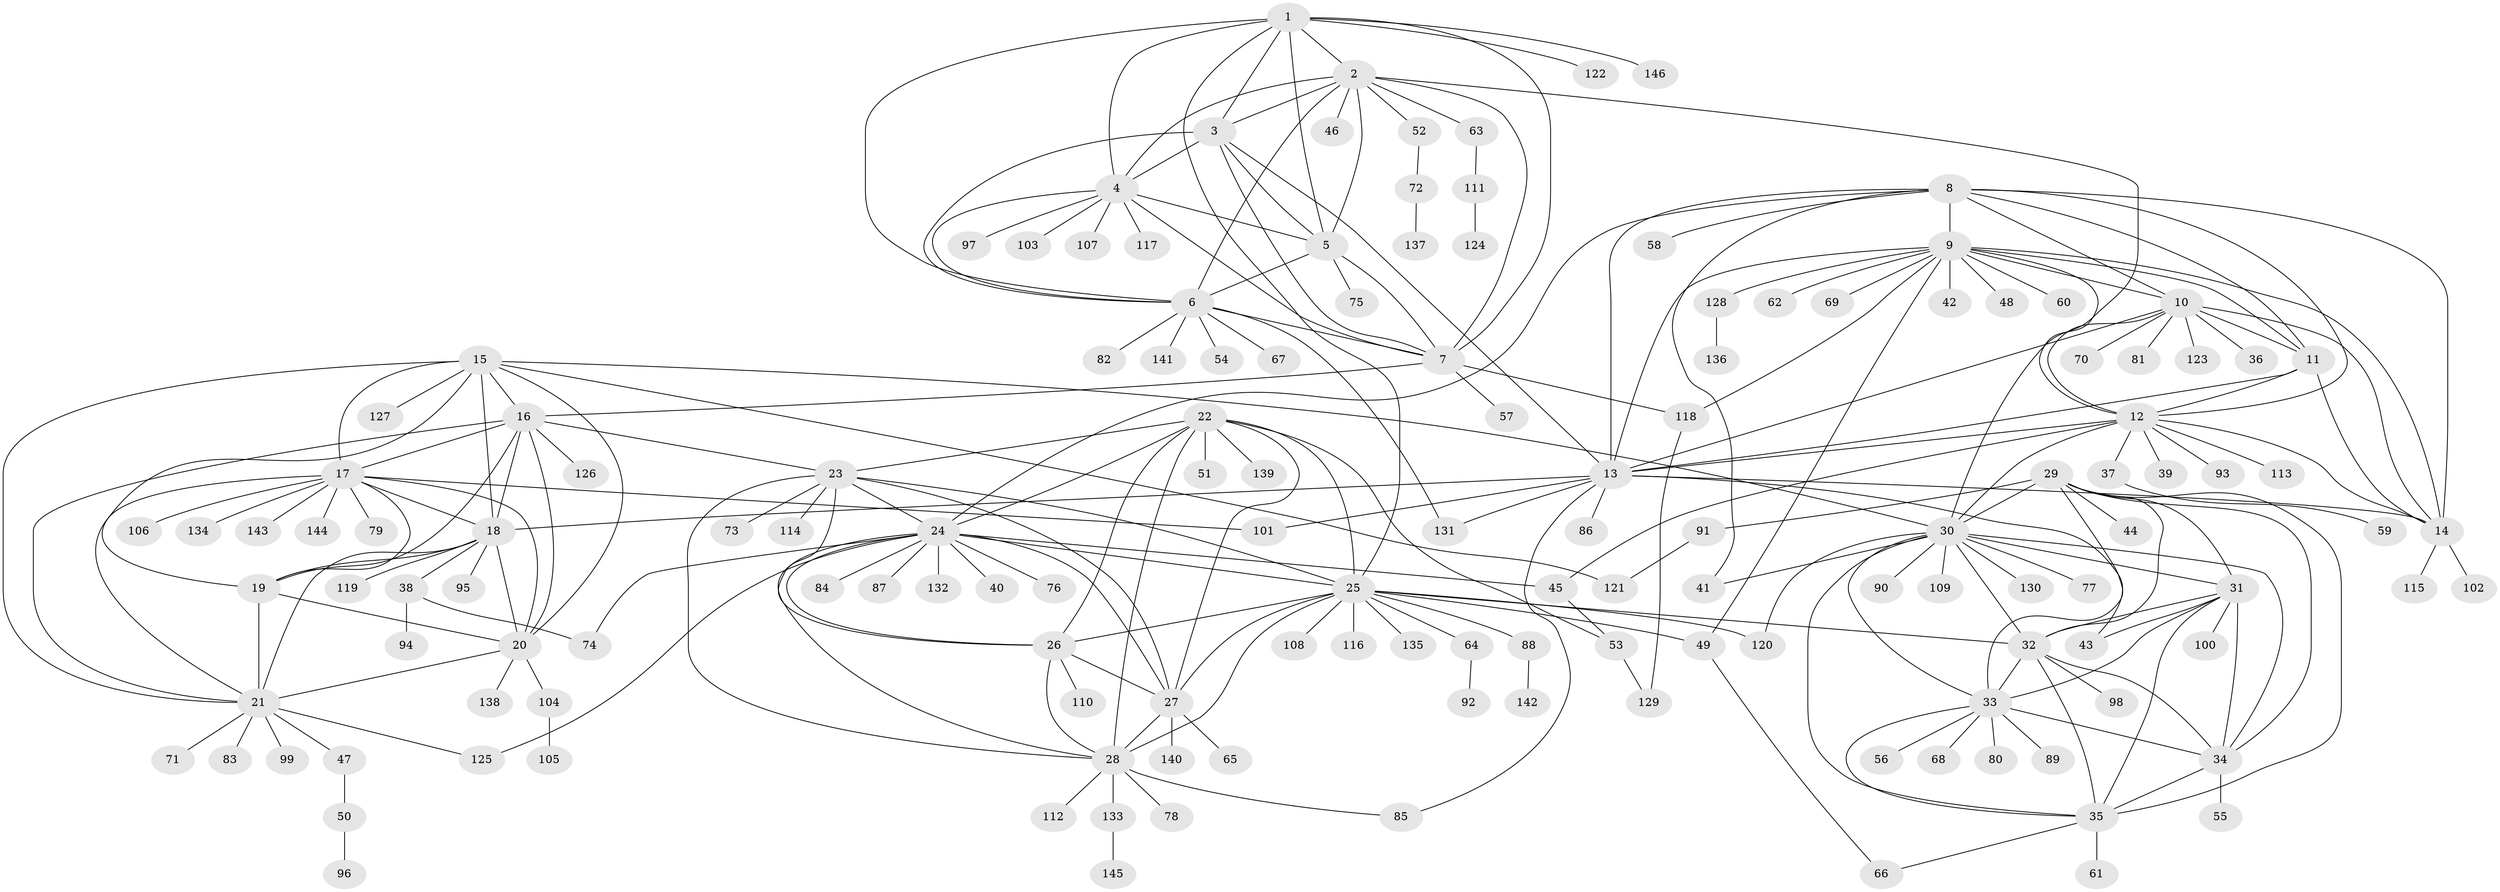 // Generated by graph-tools (version 1.1) at 2025/16/03/09/25 04:16:00]
// undirected, 146 vertices, 241 edges
graph export_dot {
graph [start="1"]
  node [color=gray90,style=filled];
  1;
  2;
  3;
  4;
  5;
  6;
  7;
  8;
  9;
  10;
  11;
  12;
  13;
  14;
  15;
  16;
  17;
  18;
  19;
  20;
  21;
  22;
  23;
  24;
  25;
  26;
  27;
  28;
  29;
  30;
  31;
  32;
  33;
  34;
  35;
  36;
  37;
  38;
  39;
  40;
  41;
  42;
  43;
  44;
  45;
  46;
  47;
  48;
  49;
  50;
  51;
  52;
  53;
  54;
  55;
  56;
  57;
  58;
  59;
  60;
  61;
  62;
  63;
  64;
  65;
  66;
  67;
  68;
  69;
  70;
  71;
  72;
  73;
  74;
  75;
  76;
  77;
  78;
  79;
  80;
  81;
  82;
  83;
  84;
  85;
  86;
  87;
  88;
  89;
  90;
  91;
  92;
  93;
  94;
  95;
  96;
  97;
  98;
  99;
  100;
  101;
  102;
  103;
  104;
  105;
  106;
  107;
  108;
  109;
  110;
  111;
  112;
  113;
  114;
  115;
  116;
  117;
  118;
  119;
  120;
  121;
  122;
  123;
  124;
  125;
  126;
  127;
  128;
  129;
  130;
  131;
  132;
  133;
  134;
  135;
  136;
  137;
  138;
  139;
  140;
  141;
  142;
  143;
  144;
  145;
  146;
  1 -- 2;
  1 -- 3;
  1 -- 4;
  1 -- 5;
  1 -- 6;
  1 -- 7;
  1 -- 25;
  1 -- 122;
  1 -- 146;
  2 -- 3;
  2 -- 4;
  2 -- 5;
  2 -- 6;
  2 -- 7;
  2 -- 30;
  2 -- 46;
  2 -- 52;
  2 -- 63;
  3 -- 4;
  3 -- 5;
  3 -- 6;
  3 -- 7;
  3 -- 13;
  4 -- 5;
  4 -- 6;
  4 -- 7;
  4 -- 97;
  4 -- 103;
  4 -- 107;
  4 -- 117;
  5 -- 6;
  5 -- 7;
  5 -- 75;
  6 -- 7;
  6 -- 54;
  6 -- 67;
  6 -- 82;
  6 -- 131;
  6 -- 141;
  7 -- 16;
  7 -- 57;
  7 -- 118;
  8 -- 9;
  8 -- 10;
  8 -- 11;
  8 -- 12;
  8 -- 13;
  8 -- 14;
  8 -- 24;
  8 -- 41;
  8 -- 58;
  9 -- 10;
  9 -- 11;
  9 -- 12;
  9 -- 13;
  9 -- 14;
  9 -- 42;
  9 -- 48;
  9 -- 49;
  9 -- 60;
  9 -- 62;
  9 -- 69;
  9 -- 118;
  9 -- 128;
  10 -- 11;
  10 -- 12;
  10 -- 13;
  10 -- 14;
  10 -- 36;
  10 -- 70;
  10 -- 81;
  10 -- 123;
  11 -- 12;
  11 -- 13;
  11 -- 14;
  12 -- 13;
  12 -- 14;
  12 -- 30;
  12 -- 37;
  12 -- 39;
  12 -- 45;
  12 -- 93;
  12 -- 113;
  13 -- 14;
  13 -- 18;
  13 -- 43;
  13 -- 85;
  13 -- 86;
  13 -- 101;
  13 -- 131;
  14 -- 102;
  14 -- 115;
  15 -- 16;
  15 -- 17;
  15 -- 18;
  15 -- 19;
  15 -- 20;
  15 -- 21;
  15 -- 30;
  15 -- 121;
  15 -- 127;
  16 -- 17;
  16 -- 18;
  16 -- 19;
  16 -- 20;
  16 -- 21;
  16 -- 23;
  16 -- 126;
  17 -- 18;
  17 -- 19;
  17 -- 20;
  17 -- 21;
  17 -- 79;
  17 -- 101;
  17 -- 106;
  17 -- 134;
  17 -- 143;
  17 -- 144;
  18 -- 19;
  18 -- 20;
  18 -- 21;
  18 -- 38;
  18 -- 95;
  18 -- 119;
  19 -- 20;
  19 -- 21;
  20 -- 21;
  20 -- 104;
  20 -- 138;
  21 -- 47;
  21 -- 71;
  21 -- 83;
  21 -- 99;
  21 -- 125;
  22 -- 23;
  22 -- 24;
  22 -- 25;
  22 -- 26;
  22 -- 27;
  22 -- 28;
  22 -- 51;
  22 -- 53;
  22 -- 139;
  23 -- 24;
  23 -- 25;
  23 -- 26;
  23 -- 27;
  23 -- 28;
  23 -- 73;
  23 -- 114;
  24 -- 25;
  24 -- 26;
  24 -- 27;
  24 -- 28;
  24 -- 40;
  24 -- 45;
  24 -- 74;
  24 -- 76;
  24 -- 84;
  24 -- 87;
  24 -- 125;
  24 -- 132;
  25 -- 26;
  25 -- 27;
  25 -- 28;
  25 -- 32;
  25 -- 49;
  25 -- 64;
  25 -- 88;
  25 -- 108;
  25 -- 116;
  25 -- 120;
  25 -- 135;
  26 -- 27;
  26 -- 28;
  26 -- 110;
  27 -- 28;
  27 -- 65;
  27 -- 140;
  28 -- 78;
  28 -- 85;
  28 -- 112;
  28 -- 133;
  29 -- 30;
  29 -- 31;
  29 -- 32;
  29 -- 33;
  29 -- 34;
  29 -- 35;
  29 -- 44;
  29 -- 91;
  30 -- 31;
  30 -- 32;
  30 -- 33;
  30 -- 34;
  30 -- 35;
  30 -- 41;
  30 -- 77;
  30 -- 90;
  30 -- 109;
  30 -- 120;
  30 -- 130;
  31 -- 32;
  31 -- 33;
  31 -- 34;
  31 -- 35;
  31 -- 43;
  31 -- 100;
  32 -- 33;
  32 -- 34;
  32 -- 35;
  32 -- 98;
  33 -- 34;
  33 -- 35;
  33 -- 56;
  33 -- 68;
  33 -- 80;
  33 -- 89;
  34 -- 35;
  34 -- 55;
  35 -- 61;
  35 -- 66;
  37 -- 59;
  38 -- 74;
  38 -- 94;
  45 -- 53;
  47 -- 50;
  49 -- 66;
  50 -- 96;
  52 -- 72;
  53 -- 129;
  63 -- 111;
  64 -- 92;
  72 -- 137;
  88 -- 142;
  91 -- 121;
  104 -- 105;
  111 -- 124;
  118 -- 129;
  128 -- 136;
  133 -- 145;
}
